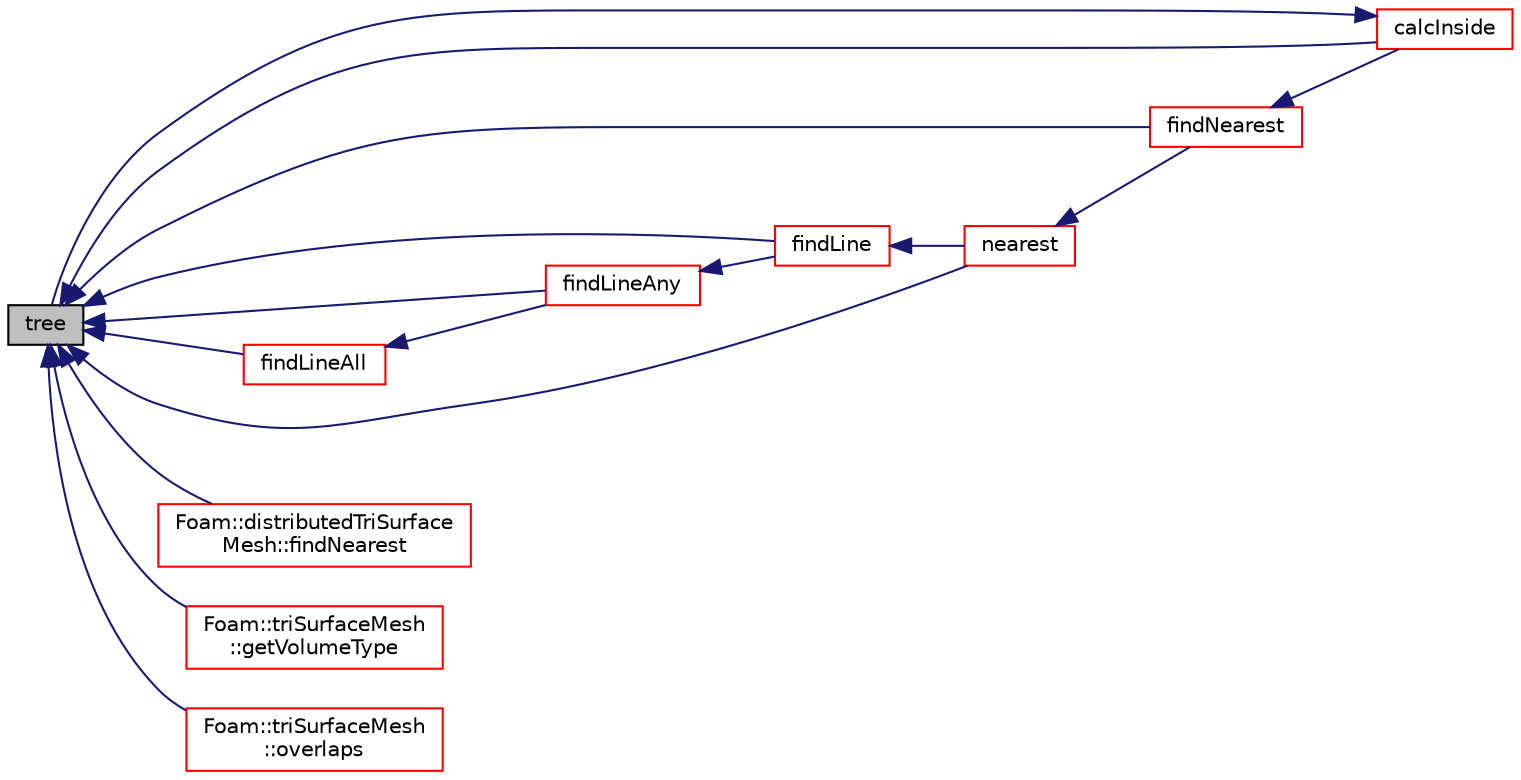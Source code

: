 digraph "tree"
{
  bgcolor="transparent";
  edge [fontname="Helvetica",fontsize="10",labelfontname="Helvetica",labelfontsize="10"];
  node [fontname="Helvetica",fontsize="10",shape=record];
  rankdir="LR";
  Node1 [label="tree",height=0.2,width=0.4,color="black", fillcolor="grey75", style="filled", fontcolor="black"];
  Node1 -> Node2 [dir="back",color="midnightblue",fontsize="10",style="solid",fontname="Helvetica"];
  Node2 [label="calcInside",height=0.2,width=0.4,color="red",URL="$a02692.html#ab514ea651ab00857b3a6556f10819a4b",tooltip="Calculate for each searchPoint inside/outside status. "];
  Node2 -> Node1 [dir="back",color="midnightblue",fontsize="10",style="solid",fontname="Helvetica"];
  Node1 -> Node3 [dir="back",color="midnightblue",fontsize="10",style="solid",fontname="Helvetica"];
  Node3 [label="findLine",height=0.2,width=0.4,color="red",URL="$a02692.html#ac71b2acb91df3be52297b1f97959953c"];
  Node3 -> Node4 [dir="back",color="midnightblue",fontsize="10",style="solid",fontname="Helvetica"];
  Node4 [label="nearest",height=0.2,width=0.4,color="red",URL="$a02692.html#aebf24576ee30f9020ae45b8cdc0dcd11",tooltip="Calculate nearest point on surface for single searchPoint. Returns. "];
  Node4 -> Node5 [dir="back",color="midnightblue",fontsize="10",style="solid",fontname="Helvetica"];
  Node5 [label="findNearest",height=0.2,width=0.4,color="red",URL="$a02692.html#a3864c7f687eea314d6badbec877ec4dd"];
  Node5 -> Node2 [dir="back",color="midnightblue",fontsize="10",style="solid",fontname="Helvetica"];
  Node1 -> Node6 [dir="back",color="midnightblue",fontsize="10",style="solid",fontname="Helvetica"];
  Node6 [label="findLineAll",height=0.2,width=0.4,color="red",URL="$a02692.html#ae3174da13b793587320737d1ab97100f",tooltip="Calculate all intersections from start to end. "];
  Node6 -> Node7 [dir="back",color="midnightblue",fontsize="10",style="solid",fontname="Helvetica"];
  Node7 [label="findLineAny",height=0.2,width=0.4,color="red",URL="$a02692.html#aa3cd6e214f97d8b3763c8c16324c0ad2"];
  Node7 -> Node3 [dir="back",color="midnightblue",fontsize="10",style="solid",fontname="Helvetica"];
  Node1 -> Node7 [dir="back",color="midnightblue",fontsize="10",style="solid",fontname="Helvetica"];
  Node1 -> Node5 [dir="back",color="midnightblue",fontsize="10",style="solid",fontname="Helvetica"];
  Node1 -> Node8 [dir="back",color="midnightblue",fontsize="10",style="solid",fontname="Helvetica"];
  Node8 [label="Foam::distributedTriSurface\lMesh::findNearest",height=0.2,width=0.4,color="red",URL="$a00558.html#ad64c821f48b189f0be09244ae2037fdc"];
  Node1 -> Node9 [dir="back",color="midnightblue",fontsize="10",style="solid",fontname="Helvetica"];
  Node9 [label="Foam::triSurfaceMesh\l::getVolumeType",height=0.2,width=0.4,color="red",URL="$a02687.html#a841fec7c9618319def0abf8af87b96d4",tooltip="Determine type (inside/outside/mixed) for point. unknown if. "];
  Node1 -> Node4 [dir="back",color="midnightblue",fontsize="10",style="solid",fontname="Helvetica"];
  Node1 -> Node10 [dir="back",color="midnightblue",fontsize="10",style="solid",fontname="Helvetica"];
  Node10 [label="Foam::triSurfaceMesh\l::overlaps",height=0.2,width=0.4,color="red",URL="$a02687.html#ad216562f0c5ce5c494f7dde03b8faec2",tooltip="Does any part of the surface overlap the supplied bound box? "];
}
